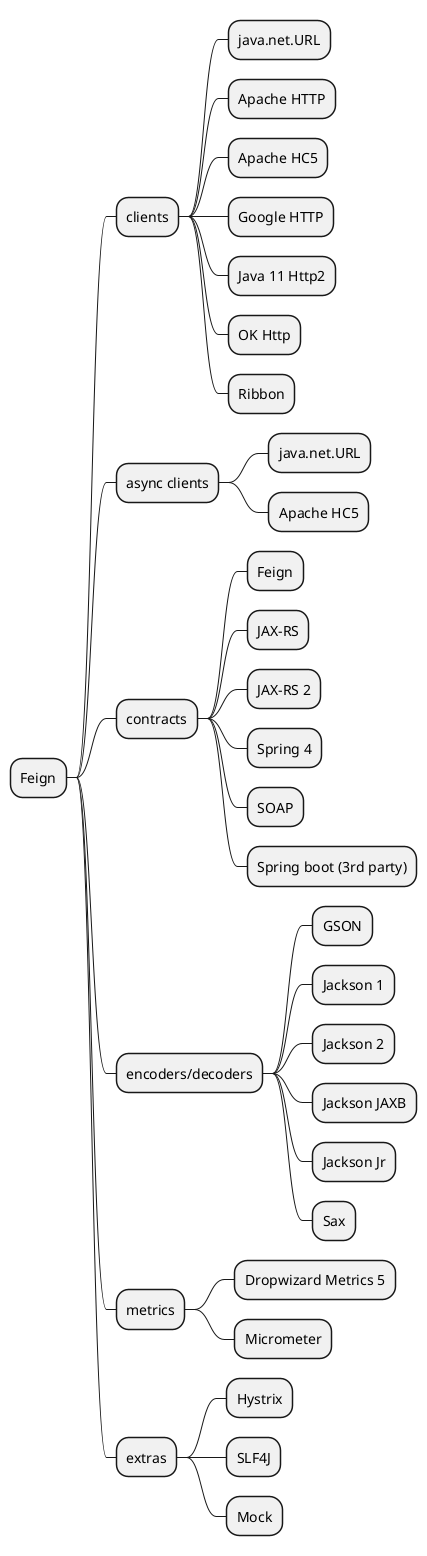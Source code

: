 @startmindmap
* Feign
** clients
*** java.net.URL
*** Apache HTTP
*** Apache HC5
*** Google HTTP
*** Java 11 Http2
*** OK Http
*** Ribbon
** async clients
*** java.net.URL
*** Apache HC5
** contracts
*** Feign
*** JAX-RS
*** JAX-RS 2
*** Spring 4
*** SOAP
*** Spring boot (3rd party)
** encoders/decoders
*** GSON
*** Jackson 1
*** Jackson 2
*** Jackson JAXB
*** Jackson Jr
*** Sax
** metrics
*** Dropwizard Metrics 5
*** Micrometer
** extras
*** Hystrix
*** SLF4J
*** Mock
@endmindmap
